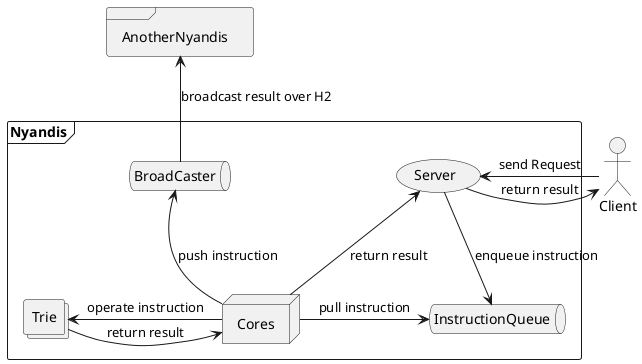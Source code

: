@startuml Outline

actor Client

frame Nyandis {
    usecase Server
    queue InstructionQueue
    node Cores
    collections Trie

    queue BroadCaster
}

frame AnotherNyandis

Client -left-> Server: send Request
Server -down-> InstructionQueue: enqueue instruction
Cores -right-> InstructionQueue: pull instruction
Cores -left-> Trie: operate instruction
Trie -right-> Cores: return result
Cores -up-> Server: return result
Cores -up-> BroadCaster: push instruction
Server -right-> Client: return result
BroadCaster -up-> AnotherNyandis: broadcast result over H2

@enduml